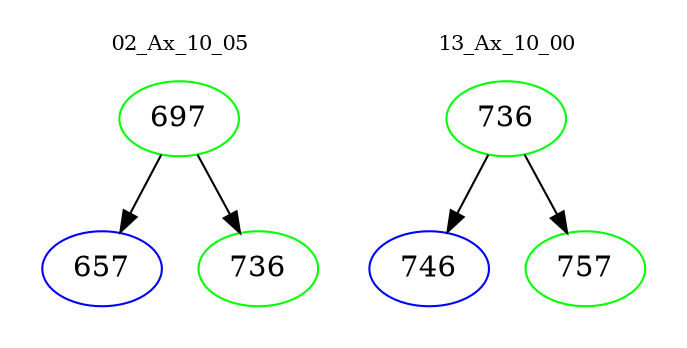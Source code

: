 digraph{
subgraph cluster_0 {
color = white
label = "02_Ax_10_05";
fontsize=10;
T0_697 [label="697", color="green"]
T0_697 -> T0_657 [color="black"]
T0_657 [label="657", color="blue"]
T0_697 -> T0_736 [color="black"]
T0_736 [label="736", color="green"]
}
subgraph cluster_1 {
color = white
label = "13_Ax_10_00";
fontsize=10;
T1_736 [label="736", color="green"]
T1_736 -> T1_746 [color="black"]
T1_746 [label="746", color="blue"]
T1_736 -> T1_757 [color="black"]
T1_757 [label="757", color="green"]
}
}
